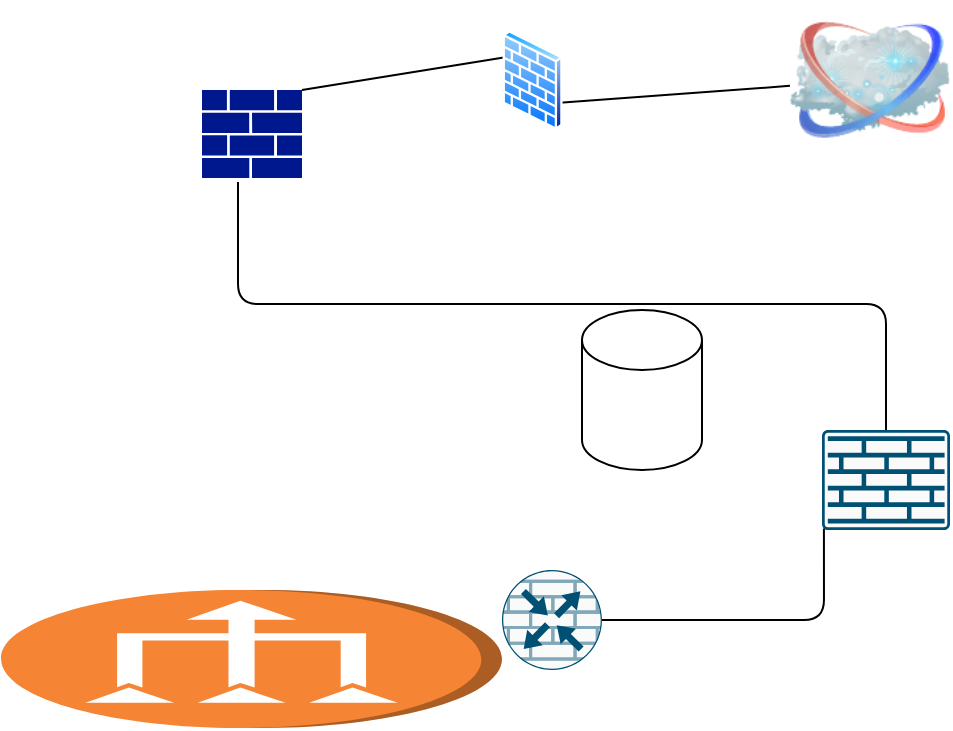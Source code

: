 <mxfile version="20.8.20" type="github">
  <diagram name="Page-1" id="n1RDnge7ajgv0KuCjHOu">
    <mxGraphModel dx="794" dy="414" grid="1" gridSize="10" guides="1" tooltips="1" connect="1" arrows="1" fold="1" page="1" pageScale="1" pageWidth="850" pageHeight="1100" math="0" shadow="0">
      <root>
        <mxCell id="0" />
        <mxCell id="1" parent="0" />
        <mxCell id="H14Ch0Ny9kU46o1jxpqP-11" style="rounded=1;orthogonalLoop=1;jettySize=auto;html=1;exitX=1;exitY=0;exitDx=0;exitDy=0;exitPerimeter=0;entryX=0;entryY=0.25;entryDx=0;entryDy=0;startArrow=none;startFill=0;endArrow=none;endFill=0;" edge="1" parent="1" source="H14Ch0Ny9kU46o1jxpqP-3" target="H14Ch0Ny9kU46o1jxpqP-9">
          <mxGeometry relative="1" as="geometry" />
        </mxCell>
        <mxCell id="H14Ch0Ny9kU46o1jxpqP-3" value="" style="sketch=0;aspect=fixed;pointerEvents=1;shadow=0;dashed=0;html=1;strokeColor=none;labelPosition=center;verticalLabelPosition=bottom;verticalAlign=top;align=center;fillColor=#00188D;shape=mxgraph.mscae.enterprise.firewall" vertex="1" parent="1">
          <mxGeometry x="190" y="70" width="50" height="44" as="geometry" />
        </mxCell>
        <mxCell id="H14Ch0Ny9kU46o1jxpqP-8" style="edgeStyle=orthogonalEdgeStyle;rounded=1;orthogonalLoop=1;jettySize=auto;html=1;exitX=0.5;exitY=0;exitDx=0;exitDy=0;exitPerimeter=0;startArrow=none;startFill=0;endArrow=none;endFill=0;entryX=0.36;entryY=1.045;entryDx=0;entryDy=0;entryPerimeter=0;" edge="1" parent="1" source="H14Ch0Ny9kU46o1jxpqP-4" target="H14Ch0Ny9kU46o1jxpqP-3">
          <mxGeometry relative="1" as="geometry">
            <mxPoint x="297.2" y="231" as="targetPoint" />
          </mxGeometry>
        </mxCell>
        <mxCell id="H14Ch0Ny9kU46o1jxpqP-4" value="" style="sketch=0;points=[[0.015,0.015,0],[0.985,0.015,0],[0.985,0.985,0],[0.015,0.985,0],[0.25,0,0],[0.5,0,0],[0.75,0,0],[1,0.25,0],[1,0.5,0],[1,0.75,0],[0.75,1,0],[0.5,1,0],[0.25,1,0],[0,0.75,0],[0,0.5,0],[0,0.25,0]];verticalLabelPosition=bottom;html=1;verticalAlign=top;aspect=fixed;align=center;pointerEvents=1;shape=mxgraph.cisco19.rect;prIcon=firewall;fillColor=#FAFAFA;strokeColor=#005073;" vertex="1" parent="1">
          <mxGeometry x="500" y="240" width="64" height="50" as="geometry" />
        </mxCell>
        <mxCell id="H14Ch0Ny9kU46o1jxpqP-6" style="edgeStyle=orthogonalEdgeStyle;orthogonalLoop=1;jettySize=auto;html=1;exitX=1;exitY=0.5;exitDx=0;exitDy=0;exitPerimeter=0;entryX=0.015;entryY=0.985;entryDx=0;entryDy=0;entryPerimeter=0;startArrow=none;startFill=0;rounded=1;endArrow=none;endFill=0;" edge="1" parent="1" source="H14Ch0Ny9kU46o1jxpqP-5" target="H14Ch0Ny9kU46o1jxpqP-4">
          <mxGeometry relative="1" as="geometry" />
        </mxCell>
        <mxCell id="H14Ch0Ny9kU46o1jxpqP-5" value="" style="sketch=0;points=[[0.5,0,0],[1,0.5,0],[0.5,1,0],[0,0.5,0],[0.145,0.145,0],[0.856,0.145,0],[0.855,0.856,0],[0.145,0.855,0]];verticalLabelPosition=bottom;html=1;verticalAlign=top;aspect=fixed;align=center;pointerEvents=1;shape=mxgraph.cisco19.rect;prIcon=router_with_firewall;fillColor=#FAFAFA;strokeColor=#005073;" vertex="1" parent="1">
          <mxGeometry x="340" y="310" width="50" height="50" as="geometry" />
        </mxCell>
        <mxCell id="H14Ch0Ny9kU46o1jxpqP-13" style="edgeStyle=none;rounded=1;orthogonalLoop=1;jettySize=auto;html=1;exitX=1;exitY=0.75;exitDx=0;exitDy=0;startArrow=none;startFill=0;endArrow=none;endFill=0;" edge="1" parent="1" source="H14Ch0Ny9kU46o1jxpqP-9" target="H14Ch0Ny9kU46o1jxpqP-12">
          <mxGeometry relative="1" as="geometry" />
        </mxCell>
        <mxCell id="H14Ch0Ny9kU46o1jxpqP-9" value="" style="aspect=fixed;perimeter=ellipsePerimeter;html=1;align=center;shadow=0;dashed=0;spacingTop=3;image;image=img/lib/active_directory/firewall.svg;" vertex="1" parent="1">
          <mxGeometry x="340" y="40" width="30.5" height="50" as="geometry" />
        </mxCell>
        <mxCell id="H14Ch0Ny9kU46o1jxpqP-10" value="" style="shape=cylinder3;whiteSpace=wrap;html=1;boundedLbl=1;backgroundOutline=1;size=15;" vertex="1" parent="1">
          <mxGeometry x="380" y="180" width="60" height="80" as="geometry" />
        </mxCell>
        <mxCell id="H14Ch0Ny9kU46o1jxpqP-12" value="" style="image;html=1;image=img/lib/clip_art/networking/Cloud_128x128.png" vertex="1" parent="1">
          <mxGeometry x="484" y="25" width="80" height="80" as="geometry" />
        </mxCell>
        <mxCell id="H14Ch0Ny9kU46o1jxpqP-14" value="" style="outlineConnect=0;dashed=0;verticalLabelPosition=bottom;verticalAlign=top;align=center;html=1;shape=mxgraph.aws3.vpc_nat_gateway;fillColor=#F58534;gradientColor=none;direction=north;" vertex="1" parent="1">
          <mxGeometry x="89.5" y="320" width="250.5" height="69" as="geometry" />
        </mxCell>
      </root>
    </mxGraphModel>
  </diagram>
</mxfile>
